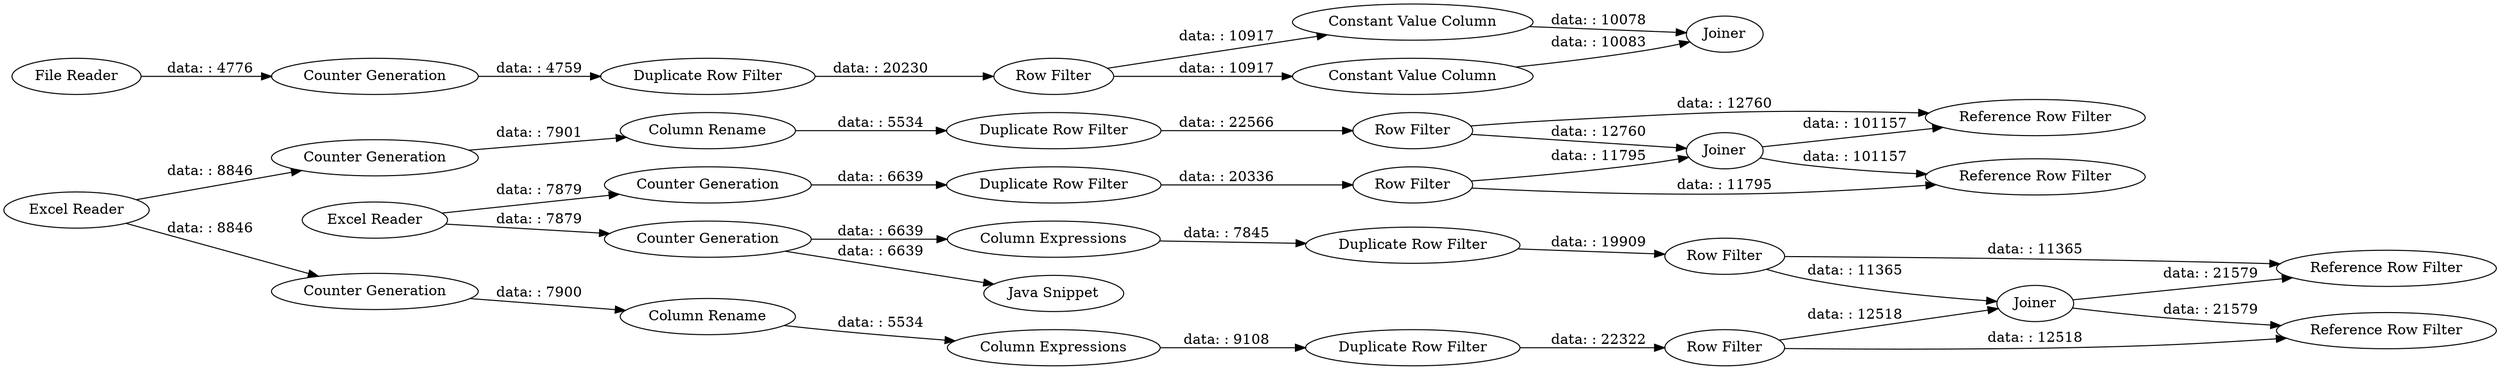 digraph {
	"2623399593510572978_16" [label="Row Filter"]
	"2623399593510572978_19" [label="Reference Row Filter"]
	"2623399593510572978_28" [label=Joiner]
	"2623399593510572978_21" [label="Duplicate Row Filter"]
	"2623399593510572978_11" [label="Duplicate Row Filter"]
	"2623399593510572978_13" [label="Row Filter"]
	"2623399593510572978_12" [label="Counter Generation"]
	"2623399593510572978_33" [label="Java Snippet"]
	"2623399593510572978_29" [label="Reference Row Filter"]
	"2623399593510572978_25" [label="Counter Generation"]
	"2623399593510572978_3" [label=Joiner]
	"2623399593510572978_31" [label="Column Expressions"]
	"2623399593510572978_24" [label="Duplicate Row Filter"]
	"2623399593510572978_32" [label="Column Expressions"]
	"2623399593510572978_9" [label="Excel Reader"]
	"2623399593510572978_14" [label="Duplicate Row Filter"]
	"2623399593510572978_10" [label="Excel Reader"]
	"2623399593510572978_15" [label="Counter Generation"]
	"2623399593510572978_8" [label="Row Filter"]
	"2623399593510572978_27" [label="Column Rename"]
	"2623399593510572978_20" [label="Reference Row Filter"]
	"2623399593510572978_26" [label="Row Filter"]
	"2623399593510572978_6" [label="Duplicate Row Filter"]
	"2623399593510572978_7" [label="Counter Generation"]
	"2623399593510572978_23" [label="Row Filter"]
	"2623399593510572978_30" [label="Reference Row Filter"]
	"2623399593510572978_22" [label="Counter Generation"]
	"2623399593510572978_4" [label="Constant Value Column"]
	"2623399593510572978_17" [label="Column Rename"]
	"2623399593510572978_18" [label=Joiner]
	"2623399593510572978_2" [label="File Reader"]
	"2623399593510572978_5" [label="Constant Value Column"]
	"2623399593510572978_8" -> "2623399593510572978_4" [label="data: : 10917"]
	"2623399593510572978_9" -> "2623399593510572978_12" [label="data: : 7879"]
	"2623399593510572978_22" -> "2623399593510572978_33" [label="data: : 6639"]
	"2623399593510572978_10" -> "2623399593510572978_25" [label="data: : 8846"]
	"2623399593510572978_32" -> "2623399593510572978_24" [label="data: : 9108"]
	"2623399593510572978_16" -> "2623399593510572978_20" [label="data: : 12760"]
	"2623399593510572978_18" -> "2623399593510572978_19" [label="data: : 101157"]
	"2623399593510572978_2" -> "2623399593510572978_7" [label="data: : 4776"]
	"2623399593510572978_24" -> "2623399593510572978_26" [label="data: : 22322"]
	"2623399593510572978_8" -> "2623399593510572978_5" [label="data: : 10917"]
	"2623399593510572978_26" -> "2623399593510572978_30" [label="data: : 12518"]
	"2623399593510572978_31" -> "2623399593510572978_21" [label="data: : 7845"]
	"2623399593510572978_15" -> "2623399593510572978_17" [label="data: : 7901"]
	"2623399593510572978_5" -> "2623399593510572978_3" [label="data: : 10083"]
	"2623399593510572978_25" -> "2623399593510572978_27" [label="data: : 7900"]
	"2623399593510572978_18" -> "2623399593510572978_20" [label="data: : 101157"]
	"2623399593510572978_17" -> "2623399593510572978_14" [label="data: : 5534"]
	"2623399593510572978_11" -> "2623399593510572978_13" [label="data: : 20336"]
	"2623399593510572978_6" -> "2623399593510572978_8" [label="data: : 20230"]
	"2623399593510572978_28" -> "2623399593510572978_30" [label="data: : 21579"]
	"2623399593510572978_9" -> "2623399593510572978_22" [label="data: : 7879"]
	"2623399593510572978_13" -> "2623399593510572978_19" [label="data: : 11795"]
	"2623399593510572978_21" -> "2623399593510572978_23" [label="data: : 19909"]
	"2623399593510572978_28" -> "2623399593510572978_29" [label="data: : 21579"]
	"2623399593510572978_12" -> "2623399593510572978_11" [label="data: : 6639"]
	"2623399593510572978_23" -> "2623399593510572978_28" [label="data: : 11365"]
	"2623399593510572978_7" -> "2623399593510572978_6" [label="data: : 4759"]
	"2623399593510572978_27" -> "2623399593510572978_32" [label="data: : 5534"]
	"2623399593510572978_4" -> "2623399593510572978_3" [label="data: : 10078"]
	"2623399593510572978_26" -> "2623399593510572978_28" [label="data: : 12518"]
	"2623399593510572978_16" -> "2623399593510572978_18" [label="data: : 12760"]
	"2623399593510572978_10" -> "2623399593510572978_15" [label="data: : 8846"]
	"2623399593510572978_14" -> "2623399593510572978_16" [label="data: : 22566"]
	"2623399593510572978_22" -> "2623399593510572978_31" [label="data: : 6639"]
	"2623399593510572978_23" -> "2623399593510572978_29" [label="data: : 11365"]
	"2623399593510572978_13" -> "2623399593510572978_18" [label="data: : 11795"]
	rankdir=LR
}
